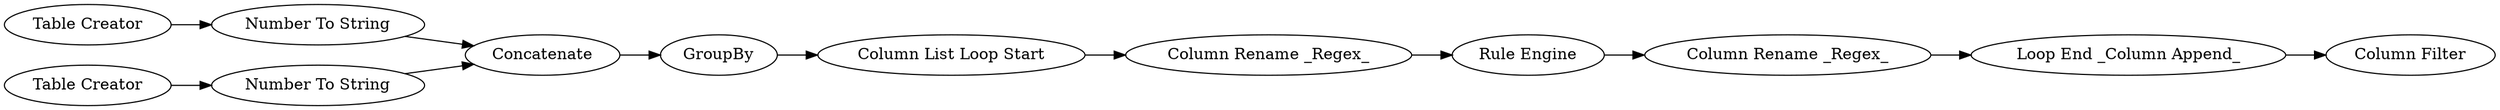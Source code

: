 digraph {
	4 -> 7
	12 -> 13
	7 -> 8
	14 -> 3
	3 -> 4
	16 -> 3
	9 -> 12
	2 -> 16
	8 -> 5
	1 -> 14
	5 -> 9
	5 [label="Rule Engine"]
	16 [label="Number To String"]
	13 [label="Column Filter"]
	1 [label="Table Creator"]
	7 [label="Column List Loop Start"]
	9 [label="Column Rename _Regex_"]
	4 [label=GroupBy]
	8 [label="Column Rename _Regex_"]
	14 [label="Number To String"]
	3 [label=Concatenate]
	2 [label="Table Creator"]
	12 [label="Loop End _Column Append_"]
	rankdir=LR
}
